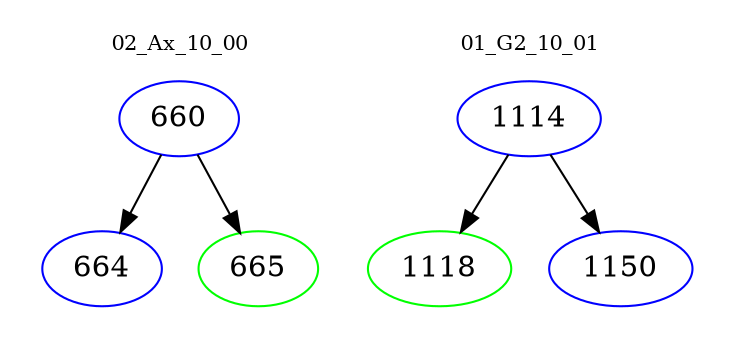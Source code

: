 digraph{
subgraph cluster_0 {
color = white
label = "02_Ax_10_00";
fontsize=10;
T0_660 [label="660", color="blue"]
T0_660 -> T0_664 [color="black"]
T0_664 [label="664", color="blue"]
T0_660 -> T0_665 [color="black"]
T0_665 [label="665", color="green"]
}
subgraph cluster_1 {
color = white
label = "01_G2_10_01";
fontsize=10;
T1_1114 [label="1114", color="blue"]
T1_1114 -> T1_1118 [color="black"]
T1_1118 [label="1118", color="green"]
T1_1114 -> T1_1150 [color="black"]
T1_1150 [label="1150", color="blue"]
}
}
